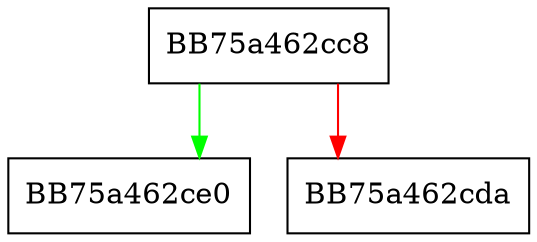digraph subjournalPageIfRequired {
  node [shape="box"];
  graph [splines=ortho];
  BB75a462cc8 -> BB75a462ce0 [color="green"];
  BB75a462cc8 -> BB75a462cda [color="red"];
}